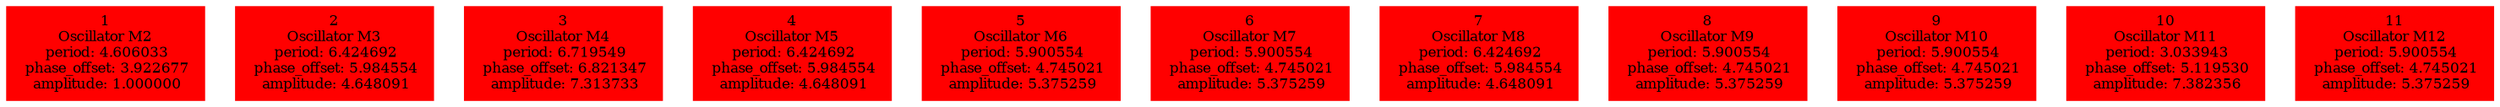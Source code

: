  digraph g{ forcelabels=true;
1 [label=<1<BR />Oscillator M2<BR /> period: 4.606033<BR /> phase_offset: 3.922677<BR /> amplitude: 1.000000>, shape=box,color=red,style=filled,fontsize=8];2 [label=<2<BR />Oscillator M3<BR /> period: 6.424692<BR /> phase_offset: 5.984554<BR /> amplitude: 4.648091>, shape=box,color=red,style=filled,fontsize=8];3 [label=<3<BR />Oscillator M4<BR /> period: 6.719549<BR /> phase_offset: 6.821347<BR /> amplitude: 7.313733>, shape=box,color=red,style=filled,fontsize=8];4 [label=<4<BR />Oscillator M5<BR /> period: 6.424692<BR /> phase_offset: 5.984554<BR /> amplitude: 4.648091>, shape=box,color=red,style=filled,fontsize=8];5 [label=<5<BR />Oscillator M6<BR /> period: 5.900554<BR /> phase_offset: 4.745021<BR /> amplitude: 5.375259>, shape=box,color=red,style=filled,fontsize=8];6 [label=<6<BR />Oscillator M7<BR /> period: 5.900554<BR /> phase_offset: 4.745021<BR /> amplitude: 5.375259>, shape=box,color=red,style=filled,fontsize=8];7 [label=<7<BR />Oscillator M8<BR /> period: 6.424692<BR /> phase_offset: 5.984554<BR /> amplitude: 4.648091>, shape=box,color=red,style=filled,fontsize=8];8 [label=<8<BR />Oscillator M9<BR /> period: 5.900554<BR /> phase_offset: 4.745021<BR /> amplitude: 5.375259>, shape=box,color=red,style=filled,fontsize=8];9 [label=<9<BR />Oscillator M10<BR /> period: 5.900554<BR /> phase_offset: 4.745021<BR /> amplitude: 5.375259>, shape=box,color=red,style=filled,fontsize=8];10 [label=<10<BR />Oscillator M11<BR /> period: 3.033943<BR /> phase_offset: 5.119530<BR /> amplitude: 7.382356>, shape=box,color=red,style=filled,fontsize=8];11 [label=<11<BR />Oscillator M12<BR /> period: 5.900554<BR /> phase_offset: 4.745021<BR /> amplitude: 5.375259>, shape=box,color=red,style=filled,fontsize=8]; }
